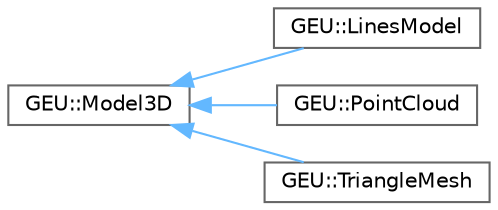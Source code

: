 digraph "Gráfico de jerarquía de clases"
{
 // LATEX_PDF_SIZE
  bgcolor="transparent";
  edge [fontname=Helvetica,fontsize=10,labelfontname=Helvetica,labelfontsize=10];
  node [fontname=Helvetica,fontsize=10,shape=box,height=0.2,width=0.4];
  rankdir="LR";
  Node0 [id="Node000000",label="GEU::Model3D",height=0.2,width=0.4,color="grey40", fillcolor="white", style="filled",URL="$db/d04/class_g_e_u_1_1_model3_d.html",tooltip=" "];
  Node0 -> Node1 [id="edge49_Node000000_Node000001",dir="back",color="steelblue1",style="solid",tooltip=" "];
  Node1 [id="Node000001",label="GEU::LinesModel",height=0.2,width=0.4,color="grey40", fillcolor="white", style="filled",URL="$d2/d00/class_g_e_u_1_1_lines_model.html",tooltip=" "];
  Node0 -> Node2 [id="edge50_Node000000_Node000002",dir="back",color="steelblue1",style="solid",tooltip=" "];
  Node2 [id="Node000002",label="GEU::PointCloud",height=0.2,width=0.4,color="grey40", fillcolor="white", style="filled",URL="$d4/d07/class_g_e_u_1_1_point_cloud.html",tooltip=" "];
  Node0 -> Node3 [id="edge51_Node000000_Node000003",dir="back",color="steelblue1",style="solid",tooltip=" "];
  Node3 [id="Node000003",label="GEU::TriangleMesh",height=0.2,width=0.4,color="grey40", fillcolor="white", style="filled",URL="$d9/d02/class_g_e_u_1_1_triangle_mesh.html",tooltip=" "];
}
